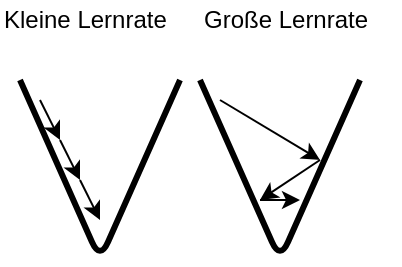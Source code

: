 <mxfile version="11.2.9" type="device" pages="1"><diagram id="ayMeCqXLFUtNc2hK3Py4" name="Page-1"><mxGraphModel dx="563" dy="359" grid="1" gridSize="10" guides="1" tooltips="1" connect="1" arrows="1" fold="1" page="1" pageScale="1" pageWidth="827" pageHeight="1169" math="0" shadow="0"><root><mxCell id="0"/><mxCell id="1" parent="0"/><mxCell id="oaxzjWIxYPXe-3rkpHdX-1" value="" style="endArrow=none;html=1;strokeWidth=3;" edge="1" parent="1"><mxGeometry width="50" height="50" relative="1" as="geometry"><mxPoint x="240" y="280" as="sourcePoint"/><mxPoint x="320" y="280" as="targetPoint"/><Array as="points"><mxPoint x="280" y="370"/></Array></mxGeometry></mxCell><mxCell id="oaxzjWIxYPXe-3rkpHdX-2" value="" style="endArrow=none;html=1;strokeWidth=3;" edge="1" parent="1"><mxGeometry width="50" height="50" relative="1" as="geometry"><mxPoint x="330" y="280" as="sourcePoint"/><mxPoint x="410" y="280" as="targetPoint"/><Array as="points"><mxPoint x="370" y="370"/></Array></mxGeometry></mxCell><mxCell id="oaxzjWIxYPXe-3rkpHdX-3" value="Kleine Lernrate" style="text;html=1;resizable=0;points=[];autosize=1;align=left;verticalAlign=top;spacingTop=-4;" vertex="1" parent="1"><mxGeometry x="230" y="240" width="100" height="20" as="geometry"/></mxCell><mxCell id="oaxzjWIxYPXe-3rkpHdX-4" value="Große Lernrate" style="text;html=1;resizable=0;points=[];autosize=1;align=left;verticalAlign=top;spacingTop=-4;" vertex="1" parent="1"><mxGeometry x="330" y="240" width="100" height="20" as="geometry"/></mxCell><mxCell id="oaxzjWIxYPXe-3rkpHdX-6" value="" style="endArrow=classic;html=1;" edge="1" parent="1"><mxGeometry width="50" height="50" relative="1" as="geometry"><mxPoint x="250" y="290" as="sourcePoint"/><mxPoint x="260" y="310" as="targetPoint"/></mxGeometry></mxCell><mxCell id="oaxzjWIxYPXe-3rkpHdX-7" value="" style="endArrow=classic;html=1;" edge="1" parent="1"><mxGeometry width="50" height="50" relative="1" as="geometry"><mxPoint x="260" y="310" as="sourcePoint"/><mxPoint x="270" y="330" as="targetPoint"/></mxGeometry></mxCell><mxCell id="oaxzjWIxYPXe-3rkpHdX-8" value="" style="endArrow=classic;html=1;" edge="1" parent="1"><mxGeometry width="50" height="50" relative="1" as="geometry"><mxPoint x="270" y="330" as="sourcePoint"/><mxPoint x="280" y="350" as="targetPoint"/></mxGeometry></mxCell><mxCell id="oaxzjWIxYPXe-3rkpHdX-9" value="" style="endArrow=classic;html=1;" edge="1" parent="1"><mxGeometry width="50" height="50" relative="1" as="geometry"><mxPoint x="340" y="290" as="sourcePoint"/><mxPoint x="390" y="320" as="targetPoint"/></mxGeometry></mxCell><mxCell id="oaxzjWIxYPXe-3rkpHdX-10" value="" style="endArrow=classic;html=1;" edge="1" parent="1"><mxGeometry width="50" height="50" relative="1" as="geometry"><mxPoint x="390" y="320" as="sourcePoint"/><mxPoint x="360" y="340" as="targetPoint"/></mxGeometry></mxCell><mxCell id="oaxzjWIxYPXe-3rkpHdX-11" value="" style="endArrow=classic;html=1;" edge="1" parent="1"><mxGeometry width="50" height="50" relative="1" as="geometry"><mxPoint x="360" y="340" as="sourcePoint"/><mxPoint x="380" y="340" as="targetPoint"/></mxGeometry></mxCell></root></mxGraphModel></diagram></mxfile>